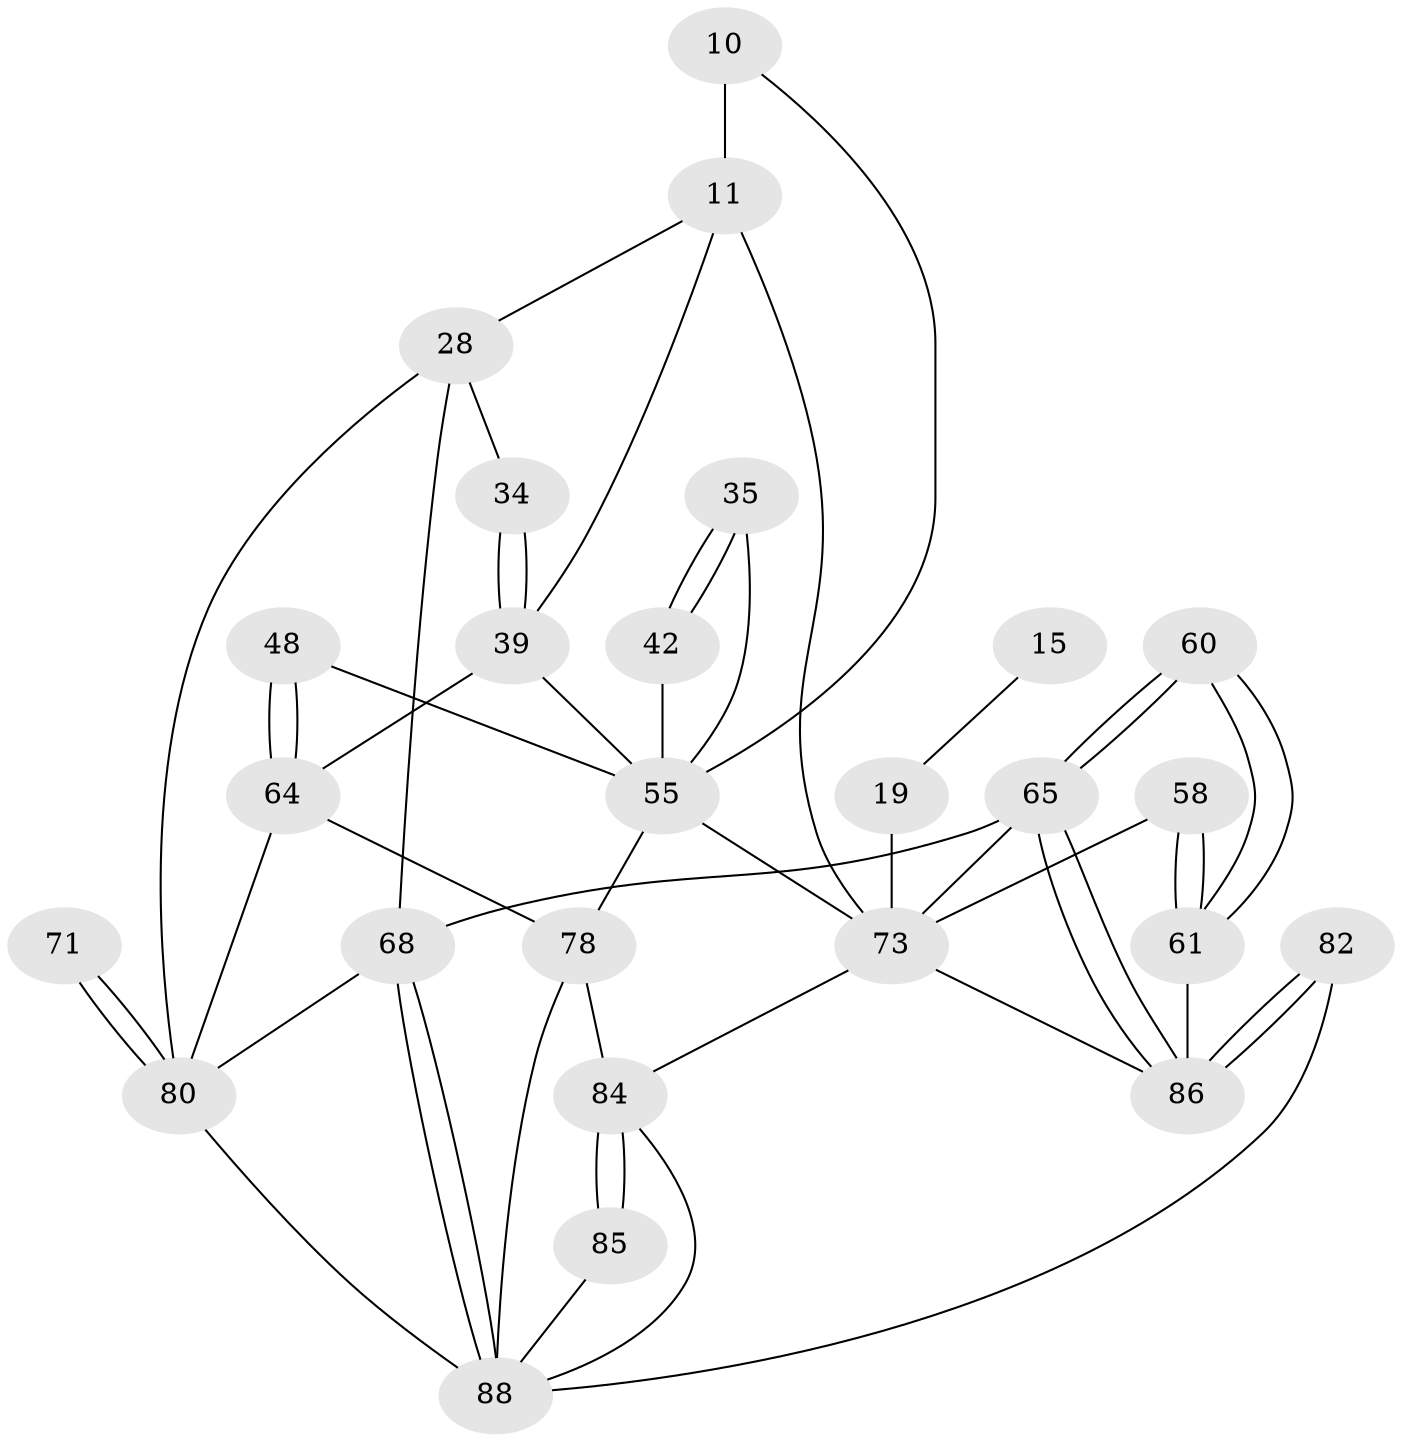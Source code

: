 // original degree distribution, {4: 0.20454545454545456, 5: 0.5909090909090909, 6: 0.18181818181818182, 3: 0.022727272727272728}
// Generated by graph-tools (version 1.1) at 2025/05/03/04/25 22:05:35]
// undirected, 26 vertices, 54 edges
graph export_dot {
graph [start="1"]
  node [color=gray90,style=filled];
  10 [pos="+0.4941415251118389+0.16504833451800538"];
  11 [pos="+0.387395553342412+0.08914307178491705",super="+9"];
  15 [pos="+1+0"];
  19 [pos="+0.9516066477736455+0.16768724262870166",super="+14"];
  28 [pos="+0+0.38942680322030265",super="+27+22"];
  34 [pos="+0.11115652819423968+0.3465996020176476",super="+21"];
  35 [pos="+0.5722606519601814+0.3040706575054541"];
  39 [pos="+0.1721158261823341+0.40254638052442043",super="+38+30"];
  42 [pos="+0.683335841067667+0.4954089544843156",super="+32+33"];
  48 [pos="+0.5591041261869226+0.5396850955997095",super="+40"];
  55 [pos="+0.7263733032244145+0.5787011336480601",super="+45+43+31+47"];
  58 [pos="+0.9618441476045385+0.6476400585675335",super="+49"];
  60 [pos="+1+0.6897856630972645"];
  61 [pos="+1+0.687773922315435"];
  64 [pos="+0.47295558594584375+0.5841125394174141",super="+56+62"];
  65 [pos="+1+1",super="+3+16"];
  68 [pos="+0+1",super="+4"];
  71 [pos="+0.1877527497947225+0.6855270189192756"];
  73 [pos="+0.8221239293009843+0.7941241735194925",super="+59+54+50+26"];
  78 [pos="+0.43400694592292943+0.7785980391567706",super="+72"];
  80 [pos="+0.1866885159175699+0.6885047863434249",super="+69+70"];
  82 [pos="+0.7291767594414652+1"];
  84 [pos="+0.645980555597382+1",super="+74+75+81"];
  85 [pos="+0.6155532317072404+0.9467837318734702"];
  86 [pos="+1+1",super="+76+77"];
  88 [pos="+0+1",super="+83+87"];
  10 -- 11 [weight=2];
  10 -- 55;
  11 -- 28;
  11 -- 39;
  11 -- 73;
  15 -- 19 [weight=2];
  19 -- 73 [weight=2];
  28 -- 68 [weight=2];
  28 -- 34 [weight=2];
  28 -- 80;
  34 -- 39 [weight=2];
  34 -- 39;
  35 -- 42 [weight=2];
  35 -- 42;
  35 -- 55;
  39 -- 55;
  39 -- 64 [weight=2];
  42 -- 55 [weight=3];
  48 -- 64 [weight=2];
  48 -- 64;
  48 -- 55 [weight=2];
  55 -- 73 [weight=4];
  55 -- 78;
  58 -- 61;
  58 -- 61;
  58 -- 73 [weight=3];
  60 -- 61;
  60 -- 61;
  60 -- 65 [weight=2];
  60 -- 65;
  61 -- 86;
  64 -- 78 [weight=2];
  64 -- 80 [weight=2];
  65 -- 86;
  65 -- 86;
  65 -- 68 [weight=2];
  65 -- 73 [weight=2];
  68 -- 88;
  68 -- 88;
  68 -- 80;
  71 -- 80 [weight=3];
  71 -- 80;
  73 -- 84;
  73 -- 86;
  78 -- 84 [weight=2];
  78 -- 88;
  80 -- 88;
  82 -- 86 [weight=2];
  82 -- 86;
  82 -- 88;
  84 -- 85 [weight=2];
  84 -- 85;
  84 -- 88;
  85 -- 88;
}
